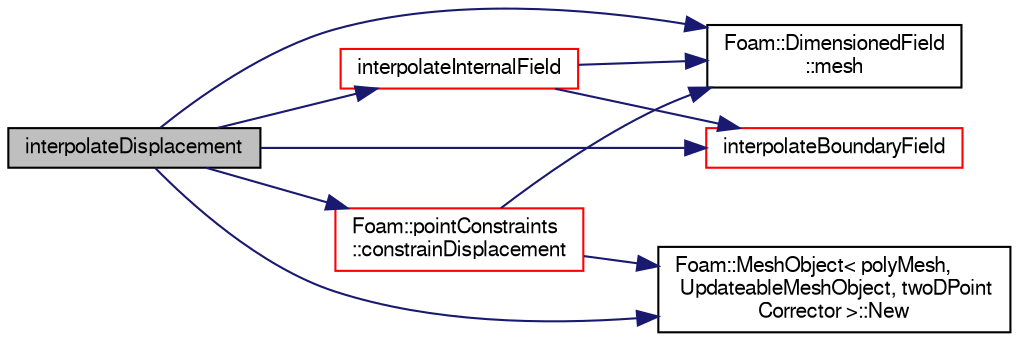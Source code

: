 digraph "interpolateDisplacement"
{
  bgcolor="transparent";
  edge [fontname="FreeSans",fontsize="10",labelfontname="FreeSans",labelfontsize="10"];
  node [fontname="FreeSans",fontsize="10",shape=record];
  rankdir="LR";
  Node781 [label="interpolateDisplacement",height=0.2,width=0.4,color="black", fillcolor="grey75", style="filled", fontcolor="black"];
  Node781 -> Node782 [color="midnightblue",fontsize="10",style="solid",fontname="FreeSans"];
  Node782 [label="Foam::pointConstraints\l::constrainDisplacement",height=0.2,width=0.4,color="red",URL="$a23282.html#ac7c5f534957c0971660cfced02519073",tooltip="Apply boundary conditions (single-patch constraints),. "];
  Node782 -> Node896 [color="midnightblue",fontsize="10",style="solid",fontname="FreeSans"];
  Node896 [label="Foam::DimensionedField\l::mesh",height=0.2,width=0.4,color="black",URL="$a26390.html#a8f1110830348a1448a14ab5e3cf47e3b",tooltip="Return mesh. "];
  Node782 -> Node951 [color="midnightblue",fontsize="10",style="solid",fontname="FreeSans"];
  Node951 [label="Foam::MeshObject\< polyMesh,\l UpdateableMeshObject, twoDPoint\lCorrector \>::New",height=0.2,width=0.4,color="black",URL="$a27138.html#ab61cc2091ec1fd7e08e8948e84235a05"];
  Node781 -> Node984 [color="midnightblue",fontsize="10",style="solid",fontname="FreeSans"];
  Node984 [label="interpolateBoundaryField",height=0.2,width=0.4,color="red",URL="$a23286.html#a3084da4ba1da6061bb7dcd9bda567d54",tooltip="Interpolate boundary field without applying constraints/boundary. "];
  Node781 -> Node987 [color="midnightblue",fontsize="10",style="solid",fontname="FreeSans"];
  Node987 [label="interpolateInternalField",height=0.2,width=0.4,color="red",URL="$a23286.html#a35f20128ac138e1f38bde3d65c933069",tooltip="Interpolate internal field from volField to pointField. "];
  Node987 -> Node984 [color="midnightblue",fontsize="10",style="solid",fontname="FreeSans"];
  Node987 -> Node896 [color="midnightblue",fontsize="10",style="solid",fontname="FreeSans"];
  Node781 -> Node896 [color="midnightblue",fontsize="10",style="solid",fontname="FreeSans"];
  Node781 -> Node951 [color="midnightblue",fontsize="10",style="solid",fontname="FreeSans"];
}
